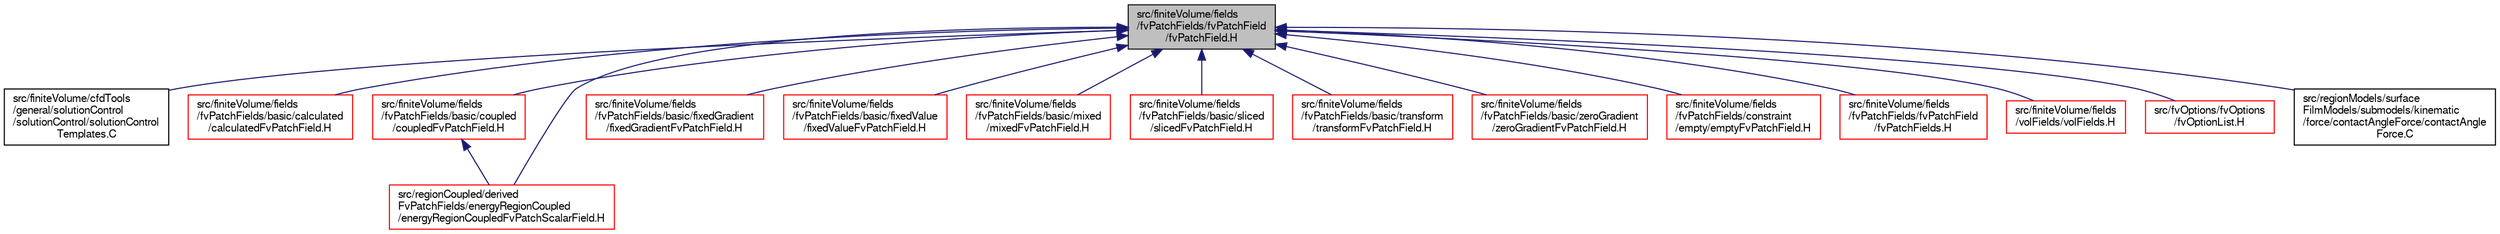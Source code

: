 digraph "src/finiteVolume/fields/fvPatchFields/fvPatchField/fvPatchField.H"
{
  bgcolor="transparent";
  edge [fontname="FreeSans",fontsize="10",labelfontname="FreeSans",labelfontsize="10"];
  node [fontname="FreeSans",fontsize="10",shape=record];
  Node186 [label="src/finiteVolume/fields\l/fvPatchFields/fvPatchField\l/fvPatchField.H",height=0.2,width=0.4,color="black", fillcolor="grey75", style="filled", fontcolor="black"];
  Node186 -> Node187 [dir="back",color="midnightblue",fontsize="10",style="solid",fontname="FreeSans"];
  Node187 [label="src/finiteVolume/cfdTools\l/general/solutionControl\l/solutionControl/solutionControl\lTemplates.C",height=0.2,width=0.4,color="black",URL="$a01352.html"];
  Node186 -> Node188 [dir="back",color="midnightblue",fontsize="10",style="solid",fontname="FreeSans"];
  Node188 [label="src/finiteVolume/fields\l/fvPatchFields/basic/calculated\l/calculatedFvPatchField.H",height=0.2,width=0.4,color="red",URL="$a01418.html"];
  Node186 -> Node1657 [dir="back",color="midnightblue",fontsize="10",style="solid",fontname="FreeSans"];
  Node1657 [label="src/finiteVolume/fields\l/fvPatchFields/basic/coupled\l/coupledFvPatchField.H",height=0.2,width=0.4,color="red",URL="$a01433.html"];
  Node1657 -> Node1225 [dir="back",color="midnightblue",fontsize="10",style="solid",fontname="FreeSans"];
  Node1225 [label="src/regionCoupled/derived\lFvPatchFields/energyRegionCoupled\l/energyRegionCoupledFvPatchScalarField.H",height=0.2,width=0.4,color="red",URL="$a14021.html"];
  Node186 -> Node1711 [dir="back",color="midnightblue",fontsize="10",style="solid",fontname="FreeSans"];
  Node1711 [label="src/finiteVolume/fields\l/fvPatchFields/basic/fixedGradient\l/fixedGradientFvPatchField.H",height=0.2,width=0.4,color="red",URL="$a01463.html"];
  Node186 -> Node1726 [dir="back",color="midnightblue",fontsize="10",style="solid",fontname="FreeSans"];
  Node1726 [label="src/finiteVolume/fields\l/fvPatchFields/basic/fixedValue\l/fixedValueFvPatchField.H",height=0.2,width=0.4,color="red",URL="$a01478.html"];
  Node186 -> Node1867 [dir="back",color="midnightblue",fontsize="10",style="solid",fontname="FreeSans"];
  Node1867 [label="src/finiteVolume/fields\l/fvPatchFields/basic/mixed\l/mixedFvPatchField.H",height=0.2,width=0.4,color="red",URL="$a01493.html"];
  Node186 -> Node1925 [dir="back",color="midnightblue",fontsize="10",style="solid",fontname="FreeSans"];
  Node1925 [label="src/finiteVolume/fields\l/fvPatchFields/basic/sliced\l/slicedFvPatchField.H",height=0.2,width=0.4,color="red",URL="$a01508.html"];
  Node186 -> Node1929 [dir="back",color="midnightblue",fontsize="10",style="solid",fontname="FreeSans"];
  Node1929 [label="src/finiteVolume/fields\l/fvPatchFields/basic/transform\l/transformFvPatchField.H",height=0.2,width=0.4,color="red",URL="$a01523.html"];
  Node186 -> Node1967 [dir="back",color="midnightblue",fontsize="10",style="solid",fontname="FreeSans"];
  Node1967 [label="src/finiteVolume/fields\l/fvPatchFields/basic/zeroGradient\l/zeroGradientFvPatchField.H",height=0.2,width=0.4,color="red",URL="$a01541.html"];
  Node186 -> Node1988 [dir="back",color="midnightblue",fontsize="10",style="solid",fontname="FreeSans"];
  Node1988 [label="src/finiteVolume/fields\l/fvPatchFields/constraint\l/empty/emptyFvPatchField.H",height=0.2,width=0.4,color="red",URL="$a01616.html"];
  Node186 -> Node1993 [dir="back",color="midnightblue",fontsize="10",style="solid",fontname="FreeSans"];
  Node1993 [label="src/finiteVolume/fields\l/fvPatchFields/fvPatchField\l/fvPatchFields.H",height=0.2,width=0.4,color="red",URL="$a02477.html"];
  Node186 -> Node216 [dir="back",color="midnightblue",fontsize="10",style="solid",fontname="FreeSans"];
  Node216 [label="src/finiteVolume/fields\l/volFields/volFields.H",height=0.2,width=0.4,color="red",URL="$a02750.html"];
  Node186 -> Node1997 [dir="back",color="midnightblue",fontsize="10",style="solid",fontname="FreeSans"];
  Node1997 [label="src/fvOptions/fvOptions\l/fvOptionList.H",height=0.2,width=0.4,color="red",URL="$a04625.html"];
  Node186 -> Node1225 [dir="back",color="midnightblue",fontsize="10",style="solid",fontname="FreeSans"];
  Node186 -> Node518 [dir="back",color="midnightblue",fontsize="10",style="solid",fontname="FreeSans"];
  Node518 [label="src/regionModels/surface\lFilmModels/submodels/kinematic\l/force/contactAngleForce/contactAngle\lForce.C",height=0.2,width=0.4,color="black",URL="$a14231.html"];
}
